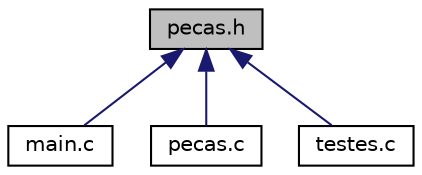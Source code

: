 digraph "pecas.h"
{
  edge [fontname="Helvetica",fontsize="10",labelfontname="Helvetica",labelfontsize="10"];
  node [fontname="Helvetica",fontsize="10",shape=record];
  Node1 [label="pecas.h",height=0.2,width=0.4,color="black", fillcolor="grey75", style="filled", fontcolor="black"];
  Node1 -> Node2 [dir="back",color="midnightblue",fontsize="10",style="solid"];
  Node2 [label="main.c",height=0.2,width=0.4,color="black", fillcolor="white", style="filled",URL="$main_8c.html"];
  Node1 -> Node3 [dir="back",color="midnightblue",fontsize="10",style="solid"];
  Node3 [label="pecas.c",height=0.2,width=0.4,color="black", fillcolor="white", style="filled",URL="$pecas_8c.html"];
  Node1 -> Node4 [dir="back",color="midnightblue",fontsize="10",style="solid"];
  Node4 [label="testes.c",height=0.2,width=0.4,color="black", fillcolor="white", style="filled",URL="$testes_8c.html"];
}
